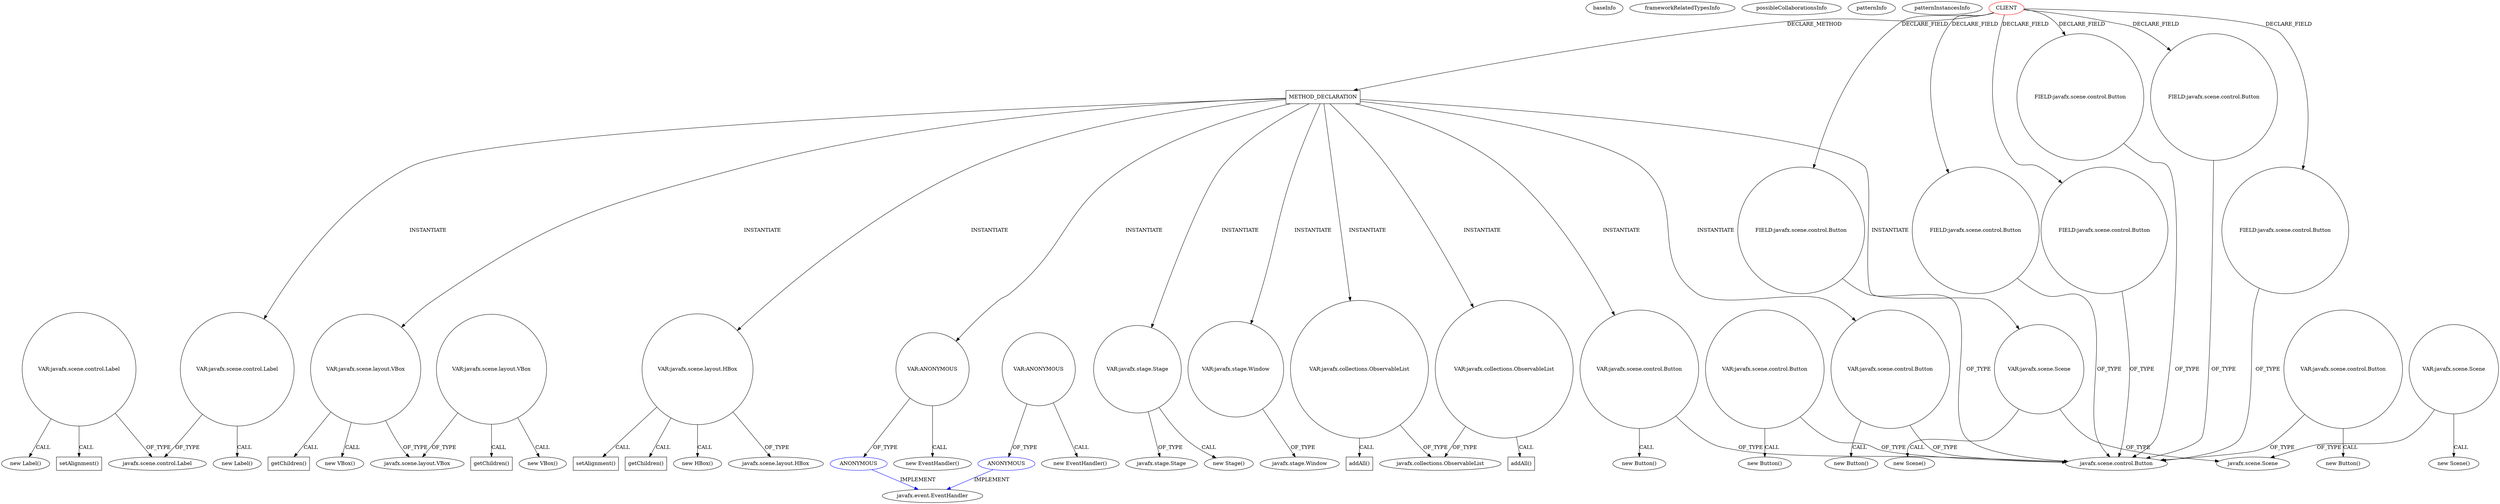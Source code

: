 digraph {
baseInfo[graphId=331,category="pattern",isAnonymous=false,possibleRelation=false]
frameworkRelatedTypesInfo[]
possibleCollaborationsInfo[]
patternInfo[frequency=2.0,patternRootClient=0]
patternInstancesInfo[0="Edenm-BlackJack~/Edenm-BlackJack/BlackJack-master/src/View/TableController.java~TableController~394",1="mathiasj33-VocLearn~/mathiasj33-VocLearn/VocLearn-master/src/net/softwarepage/voclearn/code/Gui.java~Gui~3576"]
404[label="new Label()",vertexType="CONSTRUCTOR_CALL",isFrameworkType=false]
405[label="VAR:javafx.scene.control.Label",vertexType="VARIABLE_EXPRESION",isFrameworkType=false,shape=circle]
415[label="setAlignment()",vertexType="INSIDE_CALL",isFrameworkType=false,shape=box]
29[label="javafx.scene.control.Label",vertexType="FRAMEWORK_CLASS_TYPE",isFrameworkType=false]
497[label="VAR:javafx.scene.control.Label",vertexType="VARIABLE_EXPRESION",isFrameworkType=false,shape=circle]
496[label="new Label()",vertexType="CONSTRUCTOR_CALL",isFrameworkType=false]
456[label="METHOD_DECLARATION",vertexType="CLIENT_METHOD_DECLARATION",isFrameworkType=false,shape=box]
0[label="CLIENT",vertexType="ROOT_CLIENT_CLASS_DECLARATION",isFrameworkType=false,color=red]
16[label="FIELD:javafx.scene.control.Button",vertexType="FIELD_DECLARATION",isFrameworkType=false,shape=circle]
14[label="FIELD:javafx.scene.control.Button",vertexType="FIELD_DECLARATION",isFrameworkType=false,shape=circle]
8[label="FIELD:javafx.scene.control.Button",vertexType="FIELD_DECLARATION",isFrameworkType=false,shape=circle]
6[label="FIELD:javafx.scene.control.Button",vertexType="FIELD_DECLARATION",isFrameworkType=false,shape=circle]
4[label="FIELD:javafx.scene.control.Button",vertexType="FIELD_DECLARATION",isFrameworkType=false,shape=circle]
12[label="FIELD:javafx.scene.control.Button",vertexType="FIELD_DECLARATION",isFrameworkType=false,shape=circle]
487[label="VAR:javafx.scene.layout.VBox",vertexType="VARIABLE_EXPRESION",isFrameworkType=false,shape=circle]
505[label="getChildren()",vertexType="INSIDE_CALL",isFrameworkType=false,shape=box]
475[label="VAR:javafx.scene.layout.HBox",vertexType="VARIABLE_EXPRESION",isFrameworkType=false,shape=circle]
478[label="setAlignment()",vertexType="INSIDE_CALL",isFrameworkType=false,shape=box]
485[label="getChildren()",vertexType="INSIDE_CALL",isFrameworkType=false,shape=box]
474[label="new HBox()",vertexType="CONSTRUCTOR_CALL",isFrameworkType=false]
5[label="javafx.scene.control.Button",vertexType="FRAMEWORK_CLASS_TYPE",isFrameworkType=false]
552[label="VAR:ANONYMOUS",vertexType="VARIABLE_EXPRESION",isFrameworkType=false,shape=circle]
553[label="ANONYMOUS",vertexType="REFERENCE_ANONYMOUS_DECLARATION",isFrameworkType=false,color=blue]
551[label="new EventHandler()",vertexType="CONSTRUCTOR_CALL",isFrameworkType=false]
152[label="javafx.event.EventHandler",vertexType="FRAMEWORK_INTERFACE_TYPE",isFrameworkType=false]
151[label="ANONYMOUS",vertexType="REFERENCE_ANONYMOUS_DECLARATION",isFrameworkType=false,color=blue]
150[label="VAR:ANONYMOUS",vertexType="VARIABLE_EXPRESION",isFrameworkType=false,shape=circle]
149[label="new EventHandler()",vertexType="CONSTRUCTOR_CALL",isFrameworkType=false]
458[label="VAR:javafx.stage.Stage",vertexType="VARIABLE_EXPRESION",isFrameworkType=false,shape=circle]
367[label="javafx.stage.Stage",vertexType="FRAMEWORK_CLASS_TYPE",isFrameworkType=false]
384[label="javafx.scene.layout.HBox",vertexType="FRAMEWORK_CLASS_TYPE",isFrameworkType=false]
531[label="VAR:javafx.stage.Window",vertexType="VARIABLE_EXPRESION",isFrameworkType=false,shape=circle]
374[label="VAR:javafx.scene.control.Button",vertexType="VARIABLE_EXPRESION",isFrameworkType=false,shape=circle]
463[label="VAR:javafx.scene.control.Button",vertexType="VARIABLE_EXPRESION",isFrameworkType=false,shape=circle]
466[label="VAR:javafx.scene.control.Button",vertexType="VARIABLE_EXPRESION",isFrameworkType=false,shape=circle]
371[label="VAR:javafx.scene.control.Button",vertexType="VARIABLE_EXPRESION",isFrameworkType=false,shape=circle]
486[label="new VBox()",vertexType="CONSTRUCTOR_CALL",isFrameworkType=false]
396[label="javafx.scene.layout.VBox",vertexType="FRAMEWORK_CLASS_TYPE",isFrameworkType=false]
395[label="VAR:javafx.scene.layout.VBox",vertexType="VARIABLE_EXPRESION",isFrameworkType=false,shape=circle]
394[label="new VBox()",vertexType="CONSTRUCTOR_CALL",isFrameworkType=false]
501[label="VAR:javafx.collections.ObservableList",vertexType="VARIABLE_EXPRESION",isFrameworkType=false,shape=circle]
481[label="VAR:javafx.collections.ObservableList",vertexType="VARIABLE_EXPRESION",isFrameworkType=false,shape=circle]
391[label="javafx.collections.ObservableList",vertexType="FRAMEWORK_INTERFACE_TYPE",isFrameworkType=false]
413[label="getChildren()",vertexType="INSIDE_CALL",isFrameworkType=false,shape=box]
465[label="new Button()",vertexType="CONSTRUCTOR_CALL",isFrameworkType=false]
462[label="new Button()",vertexType="CONSTRUCTOR_CALL",isFrameworkType=false]
370[label="new Button()",vertexType="CONSTRUCTOR_CALL",isFrameworkType=false]
373[label="new Button()",vertexType="CONSTRUCTOR_CALL",isFrameworkType=false]
509[label="VAR:javafx.scene.Scene",vertexType="VARIABLE_EXPRESION",isFrameworkType=false,shape=circle]
508[label="new Scene()",vertexType="CONSTRUCTOR_CALL",isFrameworkType=false]
533[label="javafx.stage.Window",vertexType="FRAMEWORK_CLASS_TYPE",isFrameworkType=false]
457[label="new Stage()",vertexType="CONSTRUCTOR_CALL",isFrameworkType=false]
418[label="javafx.scene.Scene",vertexType="FRAMEWORK_CLASS_TYPE",isFrameworkType=false]
417[label="VAR:javafx.scene.Scene",vertexType="VARIABLE_EXPRESION",isFrameworkType=false,shape=circle]
416[label="new Scene()",vertexType="CONSTRUCTOR_CALL",isFrameworkType=false]
482[label="addAll()",vertexType="INSIDE_CALL",isFrameworkType=false,shape=box]
502[label="addAll()",vertexType="INSIDE_CALL",isFrameworkType=false,shape=box]
0->456[label="DECLARE_METHOD"]
456->497[label="INSTANTIATE"]
456->463[label="INSTANTIATE"]
509->508[label="CALL"]
456->481[label="INSTANTIATE"]
374->5[label="OF_TYPE"]
150->151[label="OF_TYPE"]
0->6[label="DECLARE_FIELD"]
14->5[label="OF_TYPE"]
458->367[label="OF_TYPE"]
475->384[label="OF_TYPE"]
481->391[label="OF_TYPE"]
487->505[label="CALL"]
6->5[label="OF_TYPE"]
395->396[label="OF_TYPE"]
395->394[label="CALL"]
487->486[label="CALL"]
552->551[label="CALL"]
458->457[label="CALL"]
456->458[label="INSTANTIATE"]
0->8[label="DECLARE_FIELD"]
466->5[label="OF_TYPE"]
463->5[label="OF_TYPE"]
405->404[label="CALL"]
456->552[label="INSTANTIATE"]
12->5[label="OF_TYPE"]
475->478[label="CALL"]
497->29[label="OF_TYPE"]
16->5[label="OF_TYPE"]
456->501[label="INSTANTIATE"]
371->5[label="OF_TYPE"]
456->531[label="INSTANTIATE"]
463->462[label="CALL"]
509->418[label="OF_TYPE"]
374->373[label="CALL"]
0->4[label="DECLARE_FIELD"]
475->485[label="CALL"]
150->149[label="CALL"]
531->533[label="OF_TYPE"]
151->152[label="IMPLEMENT",color=blue]
501->502[label="CALL"]
0->14[label="DECLARE_FIELD"]
0->12[label="DECLARE_FIELD"]
456->475[label="INSTANTIATE"]
466->465[label="CALL"]
456->466[label="INSTANTIATE"]
405->415[label="CALL"]
0->16[label="DECLARE_FIELD"]
405->29[label="OF_TYPE"]
456->487[label="INSTANTIATE"]
8->5[label="OF_TYPE"]
487->396[label="OF_TYPE"]
481->482[label="CALL"]
501->391[label="OF_TYPE"]
395->413[label="CALL"]
4->5[label="OF_TYPE"]
553->152[label="IMPLEMENT",color=blue]
371->370[label="CALL"]
475->474[label="CALL"]
552->553[label="OF_TYPE"]
417->416[label="CALL"]
456->509[label="INSTANTIATE"]
417->418[label="OF_TYPE"]
497->496[label="CALL"]
}
